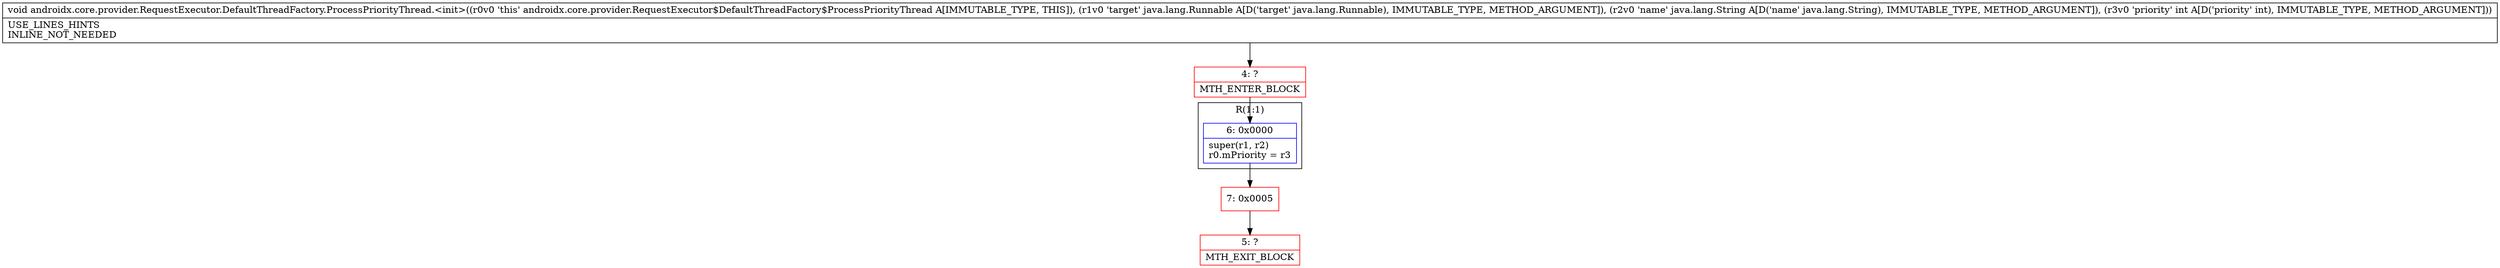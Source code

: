 digraph "CFG forandroidx.core.provider.RequestExecutor.DefaultThreadFactory.ProcessPriorityThread.\<init\>(Ljava\/lang\/Runnable;Ljava\/lang\/String;I)V" {
subgraph cluster_Region_875457883 {
label = "R(1:1)";
node [shape=record,color=blue];
Node_6 [shape=record,label="{6\:\ 0x0000|super(r1, r2)\lr0.mPriority = r3\l}"];
}
Node_4 [shape=record,color=red,label="{4\:\ ?|MTH_ENTER_BLOCK\l}"];
Node_7 [shape=record,color=red,label="{7\:\ 0x0005}"];
Node_5 [shape=record,color=red,label="{5\:\ ?|MTH_EXIT_BLOCK\l}"];
MethodNode[shape=record,label="{void androidx.core.provider.RequestExecutor.DefaultThreadFactory.ProcessPriorityThread.\<init\>((r0v0 'this' androidx.core.provider.RequestExecutor$DefaultThreadFactory$ProcessPriorityThread A[IMMUTABLE_TYPE, THIS]), (r1v0 'target' java.lang.Runnable A[D('target' java.lang.Runnable), IMMUTABLE_TYPE, METHOD_ARGUMENT]), (r2v0 'name' java.lang.String A[D('name' java.lang.String), IMMUTABLE_TYPE, METHOD_ARGUMENT]), (r3v0 'priority' int A[D('priority' int), IMMUTABLE_TYPE, METHOD_ARGUMENT]))  | USE_LINES_HINTS\lINLINE_NOT_NEEDED\l}"];
MethodNode -> Node_4;Node_6 -> Node_7;
Node_4 -> Node_6;
Node_7 -> Node_5;
}

